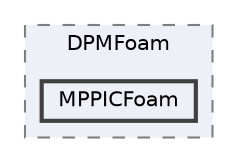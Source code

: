 digraph "applications/solvers/lagrangian/DPMFoam/MPPICFoam"
{
 // LATEX_PDF_SIZE
  bgcolor="transparent";
  edge [fontname=Helvetica,fontsize=10,labelfontname=Helvetica,labelfontsize=10];
  node [fontname=Helvetica,fontsize=10,shape=box,height=0.2,width=0.4];
  compound=true
  subgraph clusterdir_a90c95a63081a4a48ff9b32980da26da {
    graph [ bgcolor="#edf0f7", pencolor="grey50", label="DPMFoam", fontname=Helvetica,fontsize=10 style="filled,dashed", URL="dir_a90c95a63081a4a48ff9b32980da26da.html",tooltip=""]
  dir_2b94ab65310021c1d92c332559e7c60f [label="MPPICFoam", fillcolor="#edf0f7", color="grey25", style="filled,bold", URL="dir_2b94ab65310021c1d92c332559e7c60f.html",tooltip=""];
  }
}
